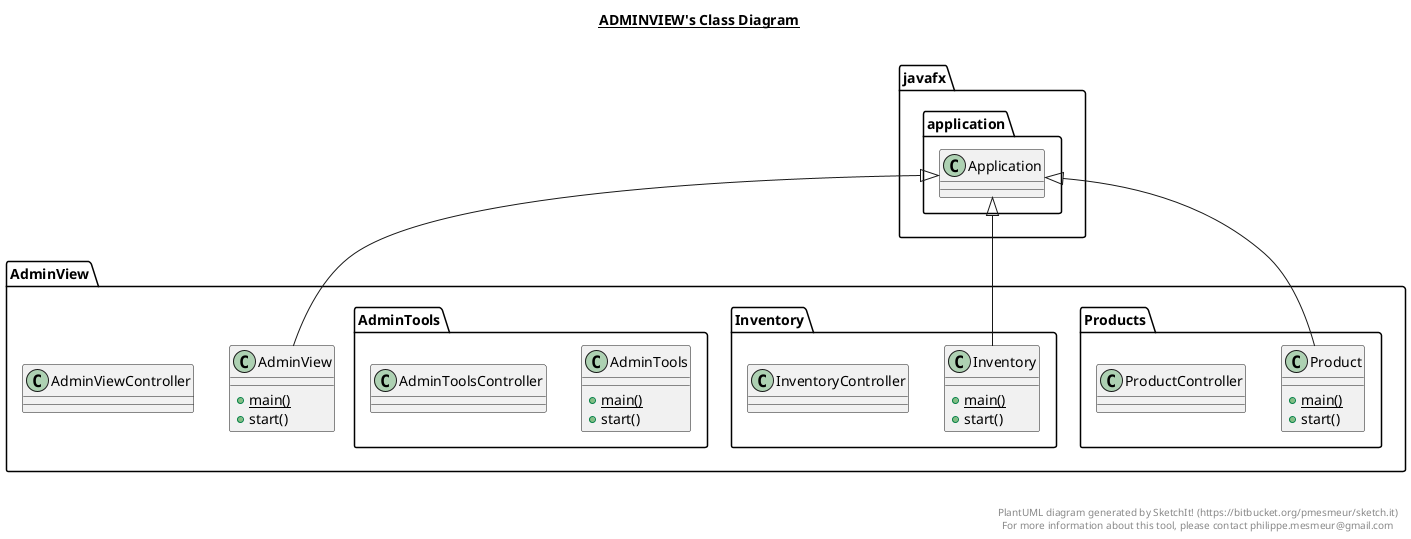 @startuml

title __ADMINVIEW's Class Diagram__\n

  namespace AdminView {
    class AdminView.AdminView {
        {static} + main()
        + start()
    }
  }
  

  namespace AdminView {
    class AdminView.AdminViewController {
    }
  }

    namespace AdminView {
      namespace Products {
        class AdminView.Products.Product {
            {static} + main()
            + start()
        }
      }
    }


    namespace AdminView {
      namespace Products {
        class AdminView.Products.ProductController {
        }
      }
    }

namespace AdminView {
    namespace Inventory {
      class AdminView.Inventory.Inventory {
          {static} + main()
          + start()
      }
    }
  }


  namespace AdminView {
    namespace Inventory {
      class AdminView.Inventory.InventoryController {
      }
    }
  }
namespace AdminView {
    namespace AdminTools {
      class AdminView.AdminTools.AdminTools {
          {static} + main()
          + start()
      }
    }
  }


  namespace AdminView {
    namespace AdminTools {
      class AdminView.AdminTools.AdminToolsController {
      }
    }
  }

  AdminView.Inventory.Inventory -up-|> javafx.application.Application
    AdminView.Products.Product -up-|> javafx.application.Application

  AdminView.AdminView -up-|> javafx.application.Application


right footer


PlantUML diagram generated by SketchIt! (https://bitbucket.org/pmesmeur/sketch.it)
For more information about this tool, please contact philippe.mesmeur@gmail.com
endfooter

@enduml
